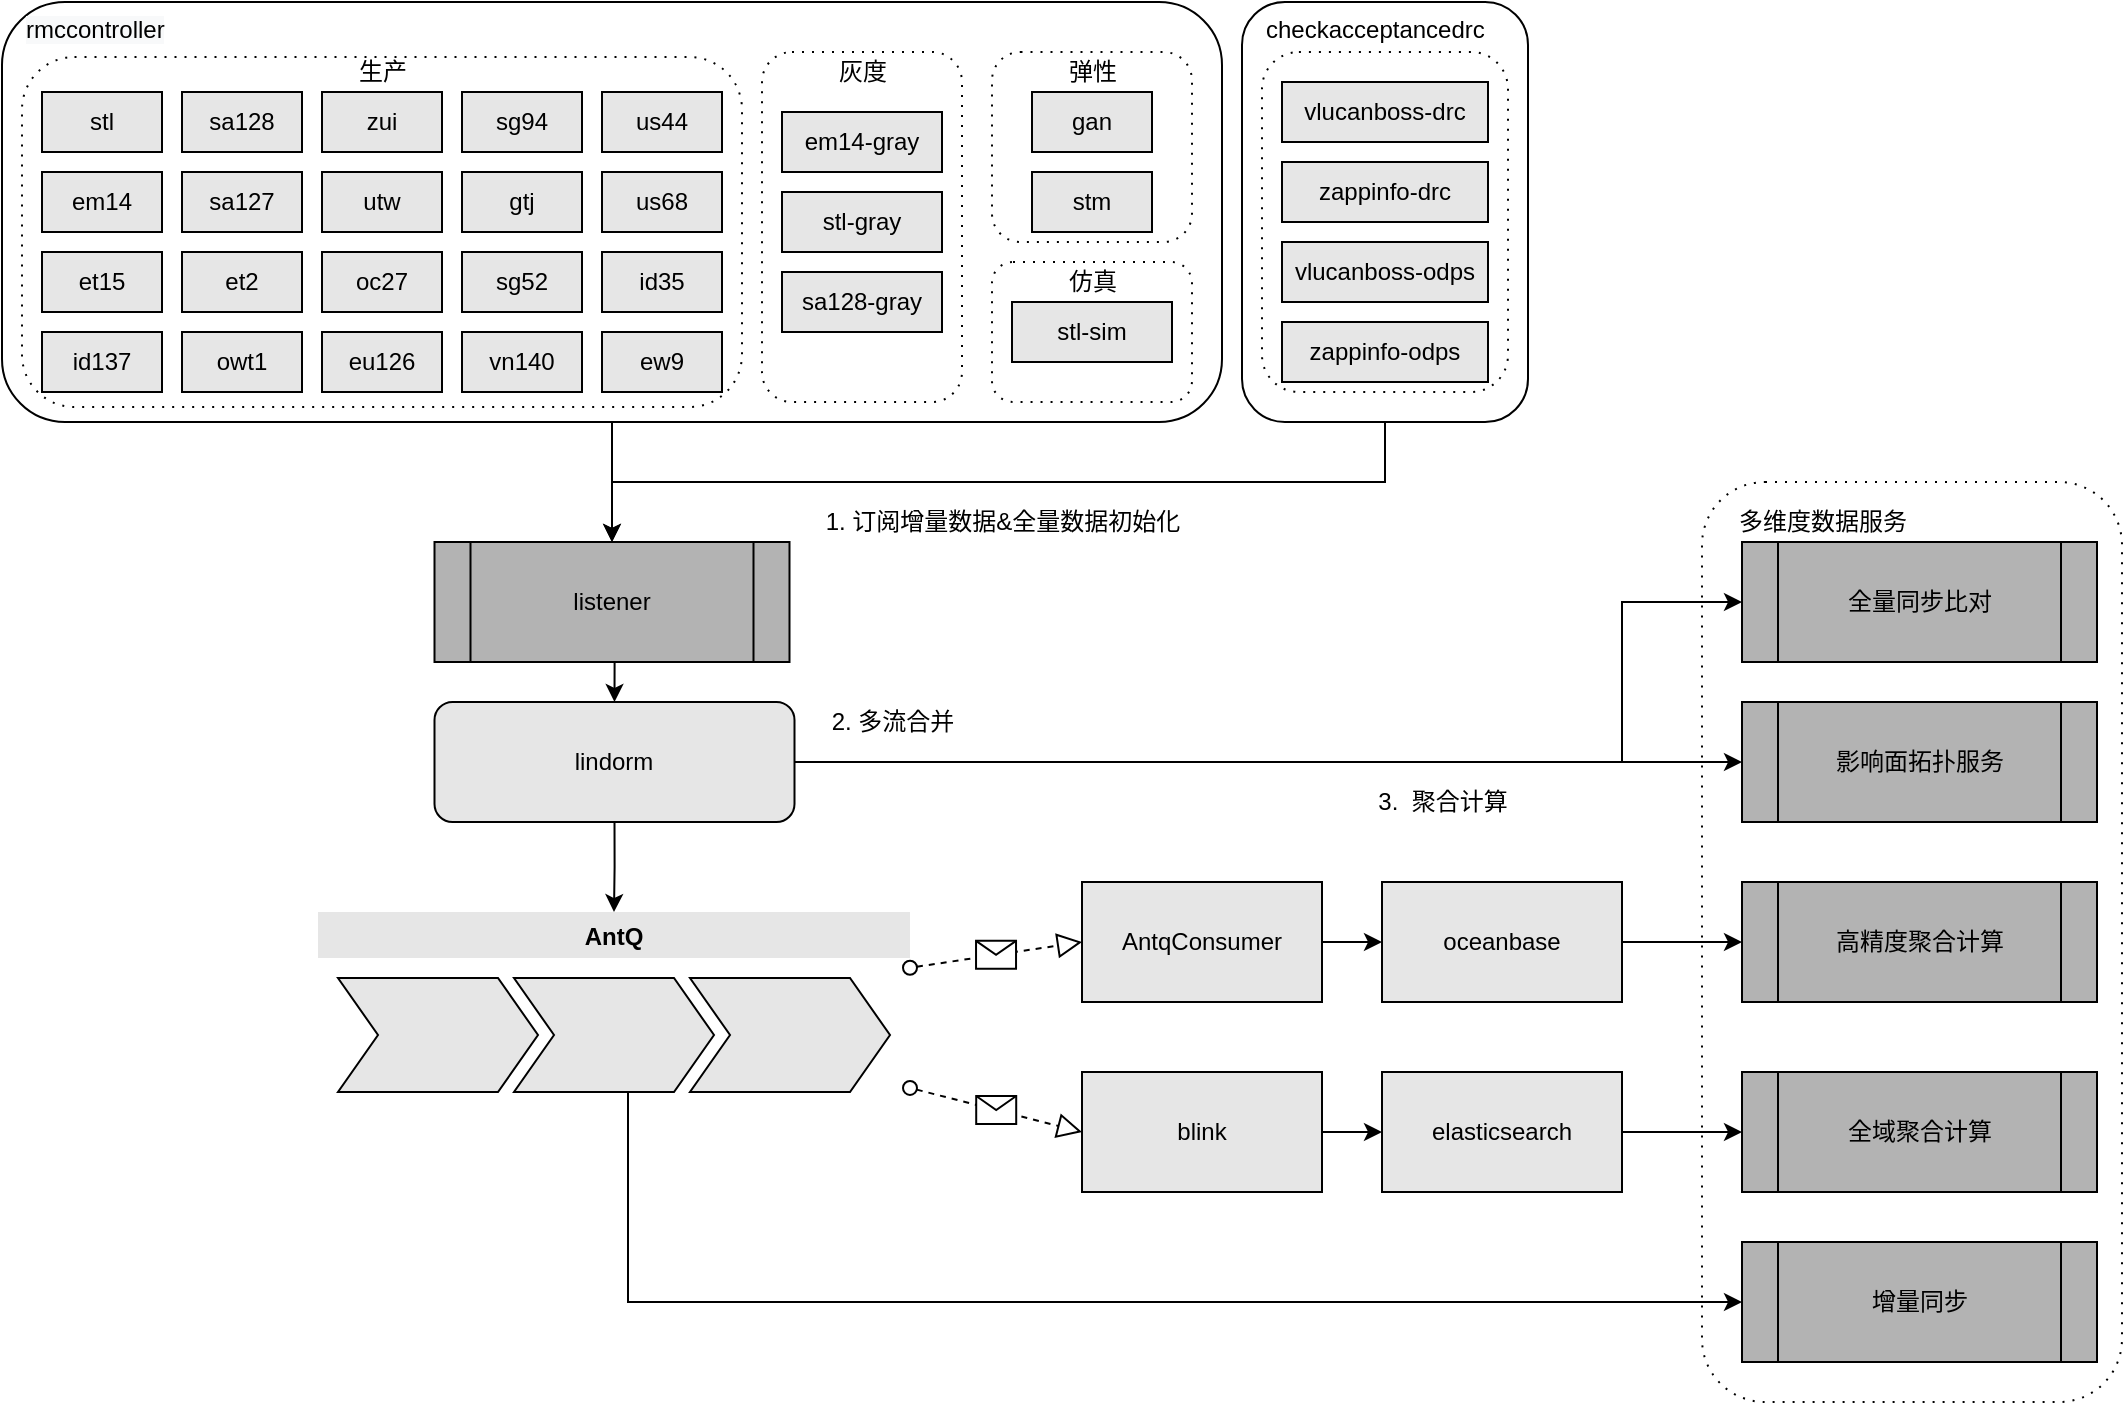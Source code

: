 <mxfile version="13.7.9" type="github">
  <diagram id="nsVZ0QjiAOskGajyH8Sn" name="Page-1">
    <mxGraphModel dx="2135" dy="1068" grid="1" gridSize="10" guides="1" tooltips="1" connect="1" arrows="1" fold="1" page="1" pageScale="1" pageWidth="827" pageHeight="1169" math="0" shadow="0">
      <root>
        <mxCell id="0" />
        <mxCell id="1" parent="0" />
        <mxCell id="PoibLMgNMMtjzj_5lVRd-1" value="" style="rounded=1;whiteSpace=wrap;html=1;" parent="1" vertex="1">
          <mxGeometry x="160" y="130" width="610" height="210" as="geometry" />
        </mxCell>
        <mxCell id="PoibLMgNMMtjzj_5lVRd-183" value="" style="shape=ext;rounded=1;html=1;whiteSpace=wrap;dashed=1;dashPattern=1 4;" parent="1" vertex="1">
          <mxGeometry x="170" y="157.5" width="360" height="175" as="geometry" />
        </mxCell>
        <mxCell id="PoibLMgNMMtjzj_5lVRd-179" style="edgeStyle=orthogonalEdgeStyle;rounded=0;orthogonalLoop=1;jettySize=auto;html=1;exitX=0.5;exitY=1;exitDx=0;exitDy=0;entryX=0.5;entryY=0;entryDx=0;entryDy=0;strokeColor=#000000;fillColor=#E6E6E6;" parent="1" source="PoibLMgNMMtjzj_5lVRd-1" target="PoibLMgNMMtjzj_5lVRd-172" edge="1">
          <mxGeometry relative="1" as="geometry" />
        </mxCell>
        <mxCell id="PoibLMgNMMtjzj_5lVRd-2" value="" style="shape=ext;rounded=1;html=1;whiteSpace=wrap;dashed=1;dashPattern=1 4;" parent="1" vertex="1">
          <mxGeometry x="655" y="260" width="100" height="70" as="geometry" />
        </mxCell>
        <mxCell id="PoibLMgNMMtjzj_5lVRd-3" value="" style="shape=ext;rounded=1;html=1;whiteSpace=wrap;dashed=1;dashPattern=1 4;" parent="1" vertex="1">
          <mxGeometry x="655" y="155" width="100" height="95" as="geometry" />
        </mxCell>
        <mxCell id="PoibLMgNMMtjzj_5lVRd-4" value="" style="shape=ext;rounded=1;html=1;whiteSpace=wrap;dashed=1;dashPattern=1 4;" parent="1" vertex="1">
          <mxGeometry x="540" y="155" width="100" height="175" as="geometry" />
        </mxCell>
        <mxCell id="PoibLMgNMMtjzj_5lVRd-5" value="" style="shape=ext;rounded=1;html=1;whiteSpace=wrap;dashed=1;dashPattern=1 4;" parent="1" vertex="1">
          <mxGeometry x="1010" y="370" width="210" height="460" as="geometry" />
        </mxCell>
        <mxCell id="PoibLMgNMMtjzj_5lVRd-6" value="gtj" style="rounded=0;whiteSpace=wrap;html=1;fillColor=#E6E6E6;" parent="1" vertex="1">
          <mxGeometry x="390" y="215" width="60" height="30" as="geometry" />
        </mxCell>
        <mxCell id="PoibLMgNMMtjzj_5lVRd-7" value="sa128" style="rounded=0;whiteSpace=wrap;html=1;fillColor=#E6E6E6;" parent="1" vertex="1">
          <mxGeometry x="250" y="175" width="60" height="30" as="geometry" />
        </mxCell>
        <mxCell id="PoibLMgNMMtjzj_5lVRd-8" value="ew9" style="rounded=0;whiteSpace=wrap;html=1;fillColor=#E6E6E6;" parent="1" vertex="1">
          <mxGeometry x="460" y="295" width="60" height="30" as="geometry" />
        </mxCell>
        <mxCell id="PoibLMgNMMtjzj_5lVRd-9" value="gan" style="rounded=0;whiteSpace=wrap;html=1;fillColor=#E6E6E6;" parent="1" vertex="1">
          <mxGeometry x="675" y="175" width="60" height="30" as="geometry" />
        </mxCell>
        <mxCell id="PoibLMgNMMtjzj_5lVRd-10" value="et2" style="rounded=0;whiteSpace=wrap;html=1;fillColor=#E6E6E6;" parent="1" vertex="1">
          <mxGeometry x="250" y="255" width="60" height="30" as="geometry" />
        </mxCell>
        <mxCell id="PoibLMgNMMtjzj_5lVRd-11" value="zui" style="rounded=0;whiteSpace=wrap;html=1;fillColor=#E6E6E6;" parent="1" vertex="1">
          <mxGeometry x="320" y="175" width="60" height="30" as="geometry" />
        </mxCell>
        <mxCell id="PoibLMgNMMtjzj_5lVRd-12" value="et15" style="rounded=0;whiteSpace=wrap;html=1;fillColor=#E6E6E6;" parent="1" vertex="1">
          <mxGeometry x="180" y="255" width="60" height="30" as="geometry" />
        </mxCell>
        <mxCell id="PoibLMgNMMtjzj_5lVRd-13" value="stl" style="rounded=0;whiteSpace=wrap;html=1;fillColor=#E6E6E6;" parent="1" vertex="1">
          <mxGeometry x="180" y="175" width="60" height="30" as="geometry" />
        </mxCell>
        <mxCell id="PoibLMgNMMtjzj_5lVRd-14" value="em14" style="rounded=0;whiteSpace=wrap;html=1;fillColor=#E6E6E6;" parent="1" vertex="1">
          <mxGeometry x="180" y="215" width="60" height="30" as="geometry" />
        </mxCell>
        <mxCell id="PoibLMgNMMtjzj_5lVRd-15" value="us68" style="rounded=0;whiteSpace=wrap;html=1;fillColor=#E6E6E6;" parent="1" vertex="1">
          <mxGeometry x="460" y="215" width="60" height="30" as="geometry" />
        </mxCell>
        <mxCell id="PoibLMgNMMtjzj_5lVRd-16" value="owt1" style="rounded=0;whiteSpace=wrap;html=1;fillColor=#E6E6E6;" parent="1" vertex="1">
          <mxGeometry x="250" y="295" width="60" height="30" as="geometry" />
        </mxCell>
        <mxCell id="PoibLMgNMMtjzj_5lVRd-17" value="id137" style="rounded=0;whiteSpace=wrap;html=1;fillColor=#E6E6E6;" parent="1" vertex="1">
          <mxGeometry x="180" y="295" width="60" height="30" as="geometry" />
        </mxCell>
        <mxCell id="PoibLMgNMMtjzj_5lVRd-18" value="id35" style="rounded=0;whiteSpace=wrap;html=1;fillColor=#E6E6E6;" parent="1" vertex="1">
          <mxGeometry x="460" y="255" width="60" height="30" as="geometry" />
        </mxCell>
        <mxCell id="PoibLMgNMMtjzj_5lVRd-19" value="oc27" style="rounded=0;whiteSpace=wrap;html=1;fillColor=#E6E6E6;" parent="1" vertex="1">
          <mxGeometry x="320" y="255" width="60" height="30" as="geometry" />
        </mxCell>
        <mxCell id="PoibLMgNMMtjzj_5lVRd-20" value="us44" style="rounded=0;whiteSpace=wrap;html=1;fillColor=#E6E6E6;" parent="1" vertex="1">
          <mxGeometry x="460" y="175" width="60" height="30" as="geometry" />
        </mxCell>
        <mxCell id="PoibLMgNMMtjzj_5lVRd-21" value="sg52" style="rounded=0;whiteSpace=wrap;html=1;fillColor=#E6E6E6;" parent="1" vertex="1">
          <mxGeometry x="390" y="255" width="60" height="30" as="geometry" />
        </mxCell>
        <mxCell id="PoibLMgNMMtjzj_5lVRd-22" value="vn140" style="rounded=0;whiteSpace=wrap;html=1;fillColor=#E6E6E6;" parent="1" vertex="1">
          <mxGeometry x="390" y="295" width="60" height="30" as="geometry" />
        </mxCell>
        <mxCell id="PoibLMgNMMtjzj_5lVRd-23" value="stm" style="rounded=0;whiteSpace=wrap;html=1;fillColor=#E6E6E6;" parent="1" vertex="1">
          <mxGeometry x="675" y="215" width="60" height="30" as="geometry" />
        </mxCell>
        <mxCell id="PoibLMgNMMtjzj_5lVRd-24" value="sa127" style="rounded=0;whiteSpace=wrap;html=1;fillColor=#E6E6E6;" parent="1" vertex="1">
          <mxGeometry x="250" y="215" width="60" height="30" as="geometry" />
        </mxCell>
        <mxCell id="PoibLMgNMMtjzj_5lVRd-25" value="sg94" style="rounded=0;whiteSpace=wrap;html=1;fillColor=#E6E6E6;" parent="1" vertex="1">
          <mxGeometry x="390" y="175" width="60" height="30" as="geometry" />
        </mxCell>
        <mxCell id="PoibLMgNMMtjzj_5lVRd-26" value="utw" style="rounded=0;whiteSpace=wrap;html=1;fillColor=#E6E6E6;" parent="1" vertex="1">
          <mxGeometry x="320" y="215" width="60" height="30" as="geometry" />
        </mxCell>
        <mxCell id="PoibLMgNMMtjzj_5lVRd-178" style="edgeStyle=orthogonalEdgeStyle;rounded=0;orthogonalLoop=1;jettySize=auto;html=1;exitX=1;exitY=0.5;exitDx=0;exitDy=0;entryX=0;entryY=0.5;entryDx=0;entryDy=0;strokeColor=#000000;fillColor=#E6E6E6;" parent="1" source="PoibLMgNMMtjzj_5lVRd-44" target="PoibLMgNMMtjzj_5lVRd-174" edge="1">
          <mxGeometry relative="1" as="geometry" />
        </mxCell>
        <mxCell id="PoibLMgNMMtjzj_5lVRd-44" value="oceanbase" style="whiteSpace=wrap;html=1;rounded=0;fillColor=#E6E6E6;" parent="1" vertex="1">
          <mxGeometry x="850" y="570" width="120" height="60" as="geometry" />
        </mxCell>
        <mxCell id="PoibLMgNMMtjzj_5lVRd-47" value="" style="edgeStyle=orthogonalEdgeStyle;rounded=0;orthogonalLoop=1;jettySize=auto;html=1;fillColor=#E6E6E6;" parent="1" source="PoibLMgNMMtjzj_5lVRd-48" target="PoibLMgNMMtjzj_5lVRd-50" edge="1">
          <mxGeometry relative="1" as="geometry" />
        </mxCell>
        <mxCell id="PoibLMgNMMtjzj_5lVRd-48" value="blink" style="whiteSpace=wrap;html=1;rounded=0;fillColor=#E6E6E6;" parent="1" vertex="1">
          <mxGeometry x="700" y="665" width="120" height="60" as="geometry" />
        </mxCell>
        <mxCell id="PoibLMgNMMtjzj_5lVRd-177" style="edgeStyle=orthogonalEdgeStyle;rounded=0;orthogonalLoop=1;jettySize=auto;html=1;exitX=1;exitY=0.5;exitDx=0;exitDy=0;entryX=0;entryY=0.5;entryDx=0;entryDy=0;strokeColor=#000000;fillColor=#E6E6E6;" parent="1" source="PoibLMgNMMtjzj_5lVRd-50" target="PoibLMgNMMtjzj_5lVRd-175" edge="1">
          <mxGeometry relative="1" as="geometry" />
        </mxCell>
        <mxCell id="PoibLMgNMMtjzj_5lVRd-50" value="elasticsearch" style="whiteSpace=wrap;html=1;rounded=0;fillColor=#E6E6E6;" parent="1" vertex="1">
          <mxGeometry x="850" y="665" width="120" height="60" as="geometry" />
        </mxCell>
        <mxCell id="PoibLMgNMMtjzj_5lVRd-115" style="edgeStyle=orthogonalEdgeStyle;rounded=0;orthogonalLoop=1;jettySize=auto;html=1;exitX=0.5;exitY=1;exitDx=0;exitDy=0;" parent="1" source="PoibLMgNMMtjzj_5lVRd-60" target="PoibLMgNMMtjzj_5lVRd-104" edge="1">
          <mxGeometry relative="1" as="geometry" />
        </mxCell>
        <mxCell id="PoibLMgNMMtjzj_5lVRd-171" style="edgeStyle=orthogonalEdgeStyle;rounded=0;orthogonalLoop=1;jettySize=auto;html=1;exitX=1;exitY=0.5;exitDx=0;exitDy=0;strokeColor=#000000;fillColor=#E6E6E6;entryX=0;entryY=0.5;entryDx=0;entryDy=0;" parent="1" source="PoibLMgNMMtjzj_5lVRd-60" target="PoibLMgNMMtjzj_5lVRd-173" edge="1">
          <mxGeometry relative="1" as="geometry">
            <mxPoint x="1170" y="539.862" as="targetPoint" />
          </mxGeometry>
        </mxCell>
        <mxCell id="IravUTmpIhsH4K6AYedB-5" style="edgeStyle=orthogonalEdgeStyle;rounded=0;orthogonalLoop=1;jettySize=auto;html=1;exitX=1;exitY=0.5;exitDx=0;exitDy=0;entryX=0;entryY=0.5;entryDx=0;entryDy=0;" edge="1" parent="1" source="PoibLMgNMMtjzj_5lVRd-60" target="IravUTmpIhsH4K6AYedB-4">
          <mxGeometry relative="1" as="geometry">
            <Array as="points">
              <mxPoint x="970" y="510" />
              <mxPoint x="970" y="430" />
            </Array>
          </mxGeometry>
        </mxCell>
        <mxCell id="PoibLMgNMMtjzj_5lVRd-60" value="lindorm" style="rounded=1;whiteSpace=wrap;html=1;fillColor=#E6E6E6;" parent="1" vertex="1">
          <mxGeometry x="376.25" y="480" width="180" height="60" as="geometry" />
        </mxCell>
        <mxCell id="PoibLMgNMMtjzj_5lVRd-67" value="&lt;div style=&quot;text-align: left&quot;&gt;&lt;br&gt;&lt;/div&gt;" style="text;html=1;align=center;verticalAlign=middle;resizable=0;points=[];autosize=1;" parent="1" vertex="1">
          <mxGeometry x="725" y="305" width="20" height="20" as="geometry" />
        </mxCell>
        <mxCell id="PoibLMgNMMtjzj_5lVRd-92" value="eu126" style="rounded=0;whiteSpace=wrap;html=1;fillColor=#E6E6E6;" parent="1" vertex="1">
          <mxGeometry x="320" y="295" width="60" height="30" as="geometry" />
        </mxCell>
        <mxCell id="PoibLMgNMMtjzj_5lVRd-93" value="em14-gray" style="rounded=0;whiteSpace=wrap;html=1;fillColor=#E6E6E6;" parent="1" vertex="1">
          <mxGeometry x="550" y="185" width="80" height="30" as="geometry" />
        </mxCell>
        <mxCell id="PoibLMgNMMtjzj_5lVRd-94" value="stl-gray" style="rounded=0;whiteSpace=wrap;html=1;fillColor=#E6E6E6;" parent="1" vertex="1">
          <mxGeometry x="550" y="225" width="80" height="30" as="geometry" />
        </mxCell>
        <mxCell id="PoibLMgNMMtjzj_5lVRd-95" value="sa128-gray" style="rounded=0;whiteSpace=wrap;html=1;fillColor=#E6E6E6;" parent="1" vertex="1">
          <mxGeometry x="550" y="265" width="80" height="30" as="geometry" />
        </mxCell>
        <mxCell id="PoibLMgNMMtjzj_5lVRd-96" value="stl-sim" style="rounded=0;whiteSpace=wrap;html=1;fillColor=#E6E6E6;" parent="1" vertex="1">
          <mxGeometry x="665" y="280" width="80" height="30" as="geometry" />
        </mxCell>
        <mxCell id="PoibLMgNMMtjzj_5lVRd-97" value="生产" style="text;html=1;align=center;verticalAlign=middle;resizable=0;points=[];autosize=1;" parent="1" vertex="1">
          <mxGeometry x="330" y="155" width="40" height="20" as="geometry" />
        </mxCell>
        <mxCell id="PoibLMgNMMtjzj_5lVRd-98" value="灰度" style="text;html=1;align=center;verticalAlign=middle;resizable=0;points=[];autosize=1;" parent="1" vertex="1">
          <mxGeometry x="570" y="155" width="40" height="20" as="geometry" />
        </mxCell>
        <mxCell id="PoibLMgNMMtjzj_5lVRd-99" value="弹性" style="text;html=1;align=center;verticalAlign=middle;resizable=0;points=[];autosize=1;" parent="1" vertex="1">
          <mxGeometry x="685" y="155" width="40" height="20" as="geometry" />
        </mxCell>
        <mxCell id="PoibLMgNMMtjzj_5lVRd-100" value="仿真" style="text;html=1;align=center;verticalAlign=middle;resizable=0;points=[];autosize=1;" parent="1" vertex="1">
          <mxGeometry x="685" y="260" width="40" height="20" as="geometry" />
        </mxCell>
        <mxCell id="PoibLMgNMMtjzj_5lVRd-119" value="&lt;meta charset=&quot;utf-8&quot;&gt;&lt;span style=&quot;color: rgb(0, 0, 0); font-family: helvetica; font-size: 12px; font-style: normal; font-weight: 400; letter-spacing: normal; text-align: center; text-indent: 0px; text-transform: none; word-spacing: 0px; background-color: rgb(248, 249, 250); display: inline; float: none;&quot;&gt;rmccontroller&lt;/span&gt;" style="text;whiteSpace=wrap;html=1;" parent="1" vertex="1">
          <mxGeometry x="170" y="130" width="90" height="30" as="geometry" />
        </mxCell>
        <mxCell id="PoibLMgNMMtjzj_5lVRd-180" style="edgeStyle=orthogonalEdgeStyle;rounded=0;orthogonalLoop=1;jettySize=auto;html=1;exitX=0.5;exitY=1;exitDx=0;exitDy=0;entryX=0.5;entryY=0;entryDx=0;entryDy=0;strokeColor=#000000;fillColor=#E6E6E6;" parent="1" source="PoibLMgNMMtjzj_5lVRd-120" target="PoibLMgNMMtjzj_5lVRd-172" edge="1">
          <mxGeometry relative="1" as="geometry" />
        </mxCell>
        <mxCell id="PoibLMgNMMtjzj_5lVRd-120" value="" style="rounded=1;whiteSpace=wrap;html=1;" parent="1" vertex="1">
          <mxGeometry x="780" y="130" width="143" height="210" as="geometry" />
        </mxCell>
        <mxCell id="PoibLMgNMMtjzj_5lVRd-124" value="" style="shape=ext;rounded=1;html=1;whiteSpace=wrap;dashed=1;dashPattern=1 4;" parent="1" vertex="1">
          <mxGeometry x="790" y="155" width="123" height="170" as="geometry" />
        </mxCell>
        <mxCell id="PoibLMgNMMtjzj_5lVRd-132" value="vlucanboss-drc" style="rounded=0;whiteSpace=wrap;html=1;fillColor=#E6E6E6;" parent="1" vertex="1">
          <mxGeometry x="800" y="170" width="103" height="30" as="geometry" />
        </mxCell>
        <mxCell id="PoibLMgNMMtjzj_5lVRd-133" value="zappinfo-drc" style="rounded=0;whiteSpace=wrap;html=1;fillColor=#E6E6E6;" parent="1" vertex="1">
          <mxGeometry x="800" y="210" width="103" height="30" as="geometry" />
        </mxCell>
        <mxCell id="PoibLMgNMMtjzj_5lVRd-156" value="&lt;font style=&quot;font-size: 12px&quot;&gt;&lt;span style=&quot;background-color: rgb(255 , 255 , 255)&quot;&gt;checkacceptancedrc&lt;/span&gt;&lt;/font&gt;" style="text;whiteSpace=wrap;html=1;" parent="1" vertex="1">
          <mxGeometry x="790" y="130" width="90" height="30" as="geometry" />
        </mxCell>
        <mxCell id="PoibLMgNMMtjzj_5lVRd-157" value="" style="startArrow=oval;startFill=0;startSize=7;endArrow=block;endFill=0;endSize=10;dashed=1;html=1;strokeColor=#000000;fillColor=#E6E6E6;entryX=0;entryY=0.5;entryDx=0;entryDy=0;" parent="1" source="PoibLMgNMMtjzj_5lVRd-104" edge="1" target="PoibLMgNMMtjzj_5lVRd-159">
          <mxGeometry relative="1" as="geometry">
            <mxPoint x="860" y="500" as="sourcePoint" />
            <mxPoint x="780" y="640" as="targetPoint" />
          </mxGeometry>
        </mxCell>
        <mxCell id="PoibLMgNMMtjzj_5lVRd-158" value="" style="shape=message;html=1;outlineConnect=0;" parent="PoibLMgNMMtjzj_5lVRd-157" vertex="1">
          <mxGeometry width="20" height="14" relative="1" as="geometry">
            <mxPoint x="-10" y="-7" as="offset" />
          </mxGeometry>
        </mxCell>
        <mxCell id="PoibLMgNMMtjzj_5lVRd-163" style="edgeStyle=orthogonalEdgeStyle;rounded=0;orthogonalLoop=1;jettySize=auto;html=1;exitX=1;exitY=0.5;exitDx=0;exitDy=0;entryX=0;entryY=0.5;entryDx=0;entryDy=0;strokeColor=#000000;fillColor=#E6E6E6;" parent="1" source="PoibLMgNMMtjzj_5lVRd-159" target="PoibLMgNMMtjzj_5lVRd-44" edge="1">
          <mxGeometry relative="1" as="geometry" />
        </mxCell>
        <mxCell id="PoibLMgNMMtjzj_5lVRd-159" value="AntqConsumer" style="whiteSpace=wrap;html=1;rounded=0;fillColor=#E6E6E6;" parent="1" vertex="1">
          <mxGeometry x="700" y="570" width="120" height="60" as="geometry" />
        </mxCell>
        <mxCell id="PoibLMgNMMtjzj_5lVRd-164" value="vlucanboss-odps" style="rounded=0;whiteSpace=wrap;html=1;fillColor=#E6E6E6;" parent="1" vertex="1">
          <mxGeometry x="800" y="250" width="103" height="30" as="geometry" />
        </mxCell>
        <mxCell id="PoibLMgNMMtjzj_5lVRd-165" value="zappinfo-odps" style="rounded=0;whiteSpace=wrap;html=1;fillColor=#E6E6E6;" parent="1" vertex="1">
          <mxGeometry x="800" y="290" width="103" height="30" as="geometry" />
        </mxCell>
        <mxCell id="PoibLMgNMMtjzj_5lVRd-181" style="edgeStyle=orthogonalEdgeStyle;rounded=0;orthogonalLoop=1;jettySize=auto;html=1;exitX=0.5;exitY=1;exitDx=0;exitDy=0;entryX=0.5;entryY=0;entryDx=0;entryDy=0;strokeColor=#000000;fillColor=#E6E6E6;" parent="1" source="PoibLMgNMMtjzj_5lVRd-172" target="PoibLMgNMMtjzj_5lVRd-60" edge="1">
          <mxGeometry relative="1" as="geometry" />
        </mxCell>
        <mxCell id="PoibLMgNMMtjzj_5lVRd-172" value="&lt;span&gt;listener&lt;/span&gt;" style="shape=process;whiteSpace=wrap;html=1;backgroundOutline=1;strokeColor=#000000;fillColor=#B3B3B3;" parent="1" vertex="1">
          <mxGeometry x="376.25" y="400" width="177.5" height="60" as="geometry" />
        </mxCell>
        <mxCell id="PoibLMgNMMtjzj_5lVRd-173" value="&lt;span&gt;影响面拓扑服务&lt;/span&gt;" style="shape=process;whiteSpace=wrap;html=1;backgroundOutline=1;strokeColor=#000000;fillColor=#B3B3B3;" parent="1" vertex="1">
          <mxGeometry x="1030" y="480" width="177.5" height="60" as="geometry" />
        </mxCell>
        <mxCell id="PoibLMgNMMtjzj_5lVRd-174" value="&lt;span&gt;高精度聚合计算&lt;/span&gt;" style="shape=process;whiteSpace=wrap;html=1;backgroundOutline=1;strokeColor=#000000;fillColor=#B3B3B3;" parent="1" vertex="1">
          <mxGeometry x="1030" y="570" width="177.5" height="60" as="geometry" />
        </mxCell>
        <mxCell id="PoibLMgNMMtjzj_5lVRd-175" value="全域聚合计算" style="shape=process;whiteSpace=wrap;html=1;backgroundOutline=1;strokeColor=#000000;fillColor=#B3B3B3;" parent="1" vertex="1">
          <mxGeometry x="1030" y="665" width="177.5" height="60" as="geometry" />
        </mxCell>
        <mxCell id="PoibLMgNMMtjzj_5lVRd-176" value="&lt;span&gt;增量同步&lt;/span&gt;" style="shape=process;whiteSpace=wrap;html=1;backgroundOutline=1;strokeColor=#000000;fillColor=#B3B3B3;" parent="1" vertex="1">
          <mxGeometry x="1030" y="750" width="177.5" height="60" as="geometry" />
        </mxCell>
        <mxCell id="PoibLMgNMMtjzj_5lVRd-182" style="edgeStyle=orthogonalEdgeStyle;rounded=0;orthogonalLoop=1;jettySize=auto;html=1;entryX=0;entryY=0.5;entryDx=0;entryDy=0;strokeColor=#000000;fillColor=#E6E6E6;" parent="1" source="PoibLMgNMMtjzj_5lVRd-106" target="PoibLMgNMMtjzj_5lVRd-176" edge="1">
          <mxGeometry relative="1" as="geometry">
            <Array as="points">
              <mxPoint x="473" y="780" />
            </Array>
          </mxGeometry>
        </mxCell>
        <mxCell id="PoibLMgNMMtjzj_5lVRd-104" value="AntQ" style="swimlane;childLayout=stackLayout;horizontal=1;fillColor=#E6E6E6;horizontalStack=1;resizeParent=1;resizeParentMax=0;resizeLast=0;collapsible=0;strokeColor=none;stackBorder=10;stackSpacing=-12;resizable=1;align=center;points=[];fontColor=#000000;" parent="1" vertex="1">
          <mxGeometry x="318" y="585" width="296" height="100" as="geometry" />
        </mxCell>
        <mxCell id="PoibLMgNMMtjzj_5lVRd-105" value="" style="shape=step;perimeter=stepPerimeter;fixedSize=1;points=[];fillColor=#E6E6E6;" parent="PoibLMgNMMtjzj_5lVRd-104" vertex="1">
          <mxGeometry x="10" y="33" width="100" height="57" as="geometry" />
        </mxCell>
        <mxCell id="PoibLMgNMMtjzj_5lVRd-106" value="" style="shape=step;perimeter=stepPerimeter;fixedSize=1;points=[];fillColor=#E6E6E6;" parent="PoibLMgNMMtjzj_5lVRd-104" vertex="1">
          <mxGeometry x="98" y="33" width="100" height="57" as="geometry" />
        </mxCell>
        <mxCell id="PoibLMgNMMtjzj_5lVRd-107" value="" style="shape=step;perimeter=stepPerimeter;fixedSize=1;points=[];fillColor=#E6E6E6;" parent="PoibLMgNMMtjzj_5lVRd-104" vertex="1">
          <mxGeometry x="186" y="33" width="100" height="57" as="geometry" />
        </mxCell>
        <mxCell id="PoibLMgNMMtjzj_5lVRd-185" value="多维度数据服务" style="text;html=1;align=center;verticalAlign=middle;resizable=0;points=[];autosize=1;" parent="1" vertex="1">
          <mxGeometry x="1020" y="380" width="100" height="20" as="geometry" />
        </mxCell>
        <mxCell id="IravUTmpIhsH4K6AYedB-1" value="1. 订阅增量数据&amp;amp;全量数据初始化" style="text;html=1;align=center;verticalAlign=middle;resizable=0;points=[];autosize=1;" vertex="1" parent="1">
          <mxGeometry x="565" y="380" width="190" height="20" as="geometry" />
        </mxCell>
        <mxCell id="IravUTmpIhsH4K6AYedB-2" value="2. 多流合并" style="text;html=1;align=center;verticalAlign=middle;resizable=0;points=[];autosize=1;" vertex="1" parent="1">
          <mxGeometry x="565" y="480" width="80" height="20" as="geometry" />
        </mxCell>
        <mxCell id="IravUTmpIhsH4K6AYedB-3" value="3.&amp;nbsp; 聚合计算" style="text;html=1;align=center;verticalAlign=middle;resizable=0;points=[];autosize=1;" vertex="1" parent="1">
          <mxGeometry x="840" y="520" width="80" height="20" as="geometry" />
        </mxCell>
        <mxCell id="IravUTmpIhsH4K6AYedB-4" value="&lt;span&gt;全量同步比对&lt;/span&gt;" style="shape=process;whiteSpace=wrap;html=1;backgroundOutline=1;strokeColor=#000000;fillColor=#B3B3B3;" vertex="1" parent="1">
          <mxGeometry x="1030" y="400" width="177.5" height="60" as="geometry" />
        </mxCell>
        <mxCell id="IravUTmpIhsH4K6AYedB-6" value="" style="startArrow=oval;startFill=0;startSize=7;endArrow=block;endFill=0;endSize=10;dashed=1;html=1;strokeColor=#000000;fillColor=#E6E6E6;entryX=0;entryY=0.5;entryDx=0;entryDy=0;" edge="1" parent="1" source="PoibLMgNMMtjzj_5lVRd-104" target="PoibLMgNMMtjzj_5lVRd-48">
          <mxGeometry relative="1" as="geometry">
            <mxPoint x="624" y="629.491" as="sourcePoint" />
            <mxPoint x="810" y="610" as="targetPoint" />
          </mxGeometry>
        </mxCell>
        <mxCell id="IravUTmpIhsH4K6AYedB-7" value="" style="shape=message;html=1;outlineConnect=0;" vertex="1" parent="IravUTmpIhsH4K6AYedB-6">
          <mxGeometry width="20" height="14" relative="1" as="geometry">
            <mxPoint x="-10" y="-7" as="offset" />
          </mxGeometry>
        </mxCell>
      </root>
    </mxGraphModel>
  </diagram>
</mxfile>
